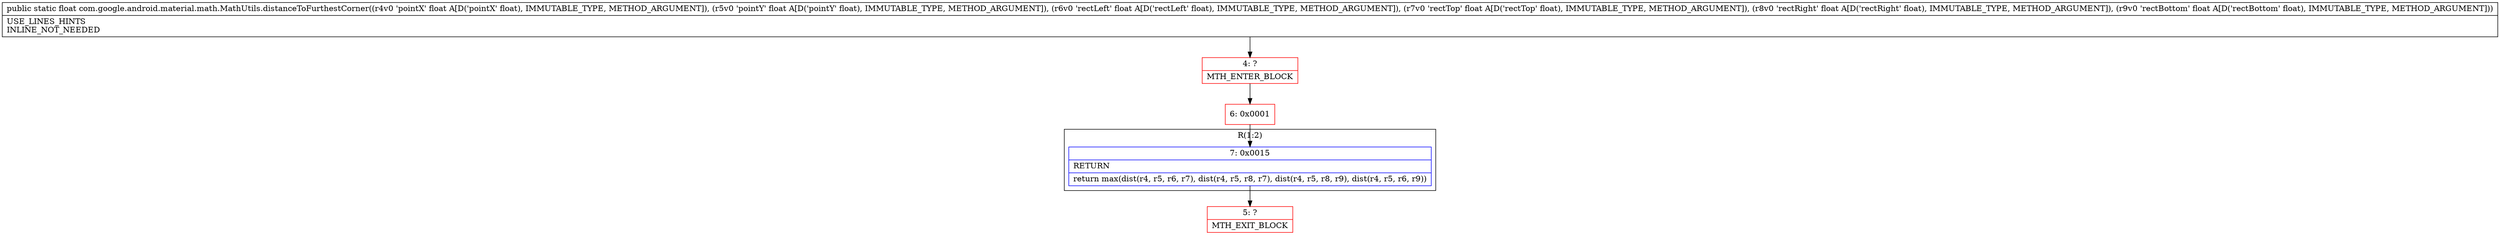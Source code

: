 digraph "CFG forcom.google.android.material.math.MathUtils.distanceToFurthestCorner(FFFFFF)F" {
subgraph cluster_Region_2143056495 {
label = "R(1:2)";
node [shape=record,color=blue];
Node_7 [shape=record,label="{7\:\ 0x0015|RETURN\l|return max(dist(r4, r5, r6, r7), dist(r4, r5, r8, r7), dist(r4, r5, r8, r9), dist(r4, r5, r6, r9))\l}"];
}
Node_4 [shape=record,color=red,label="{4\:\ ?|MTH_ENTER_BLOCK\l}"];
Node_6 [shape=record,color=red,label="{6\:\ 0x0001}"];
Node_5 [shape=record,color=red,label="{5\:\ ?|MTH_EXIT_BLOCK\l}"];
MethodNode[shape=record,label="{public static float com.google.android.material.math.MathUtils.distanceToFurthestCorner((r4v0 'pointX' float A[D('pointX' float), IMMUTABLE_TYPE, METHOD_ARGUMENT]), (r5v0 'pointY' float A[D('pointY' float), IMMUTABLE_TYPE, METHOD_ARGUMENT]), (r6v0 'rectLeft' float A[D('rectLeft' float), IMMUTABLE_TYPE, METHOD_ARGUMENT]), (r7v0 'rectTop' float A[D('rectTop' float), IMMUTABLE_TYPE, METHOD_ARGUMENT]), (r8v0 'rectRight' float A[D('rectRight' float), IMMUTABLE_TYPE, METHOD_ARGUMENT]), (r9v0 'rectBottom' float A[D('rectBottom' float), IMMUTABLE_TYPE, METHOD_ARGUMENT]))  | USE_LINES_HINTS\lINLINE_NOT_NEEDED\l}"];
MethodNode -> Node_4;Node_7 -> Node_5;
Node_4 -> Node_6;
Node_6 -> Node_7;
}

